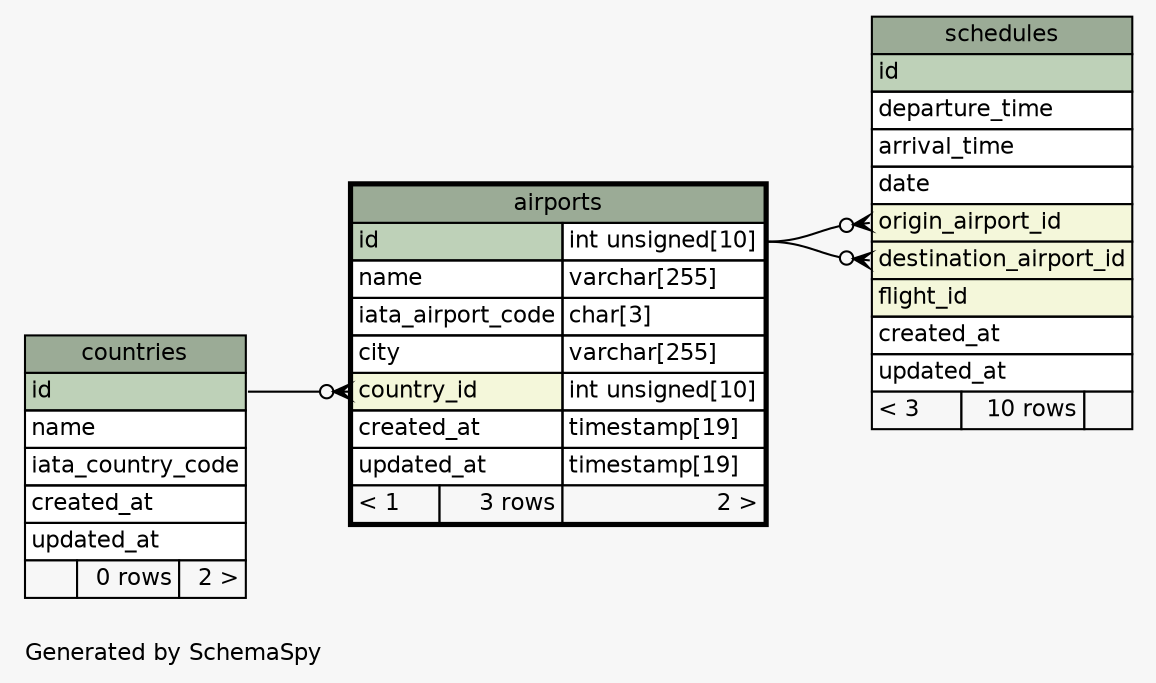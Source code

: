 // dot 2.38.0 on Linux 4.10.0-21-generic
// SchemaSpy rev 590
digraph "oneDegreeRelationshipsDiagram" {
  graph [
    rankdir="RL"
    bgcolor="#f7f7f7"
    label="\nGenerated by SchemaSpy"
    labeljust="l"
    nodesep="0.18"
    ranksep="0.46"
    fontname="Helvetica"
    fontsize="11"
  ];
  node [
    fontname="Helvetica"
    fontsize="11"
    shape="plaintext"
  ];
  edge [
    arrowsize="0.8"
  ];
  "airports":"country_id":w -> "countries":"id":e [arrowhead=none dir=back arrowtail=crowodot];
  "schedules":"destination_airport_id":w -> "airports":"id.type":e [arrowhead=none dir=back arrowtail=crowodot];
  "schedules":"origin_airport_id":w -> "airports":"id.type":e [arrowhead=none dir=back arrowtail=crowodot];
  "airports" [
    label=<
    <TABLE BORDER="2" CELLBORDER="1" CELLSPACING="0" BGCOLOR="#ffffff">
      <TR><TD COLSPAN="3" BGCOLOR="#9bab96" ALIGN="CENTER">airports</TD></TR>
      <TR><TD PORT="id" COLSPAN="2" BGCOLOR="#bed1b8" ALIGN="LEFT">id</TD><TD PORT="id.type" ALIGN="LEFT">int unsigned[10]</TD></TR>
      <TR><TD PORT="name" COLSPAN="2" ALIGN="LEFT">name</TD><TD PORT="name.type" ALIGN="LEFT">varchar[255]</TD></TR>
      <TR><TD PORT="iata_airport_code" COLSPAN="2" ALIGN="LEFT">iata_airport_code</TD><TD PORT="iata_airport_code.type" ALIGN="LEFT">char[3]</TD></TR>
      <TR><TD PORT="city" COLSPAN="2" ALIGN="LEFT">city</TD><TD PORT="city.type" ALIGN="LEFT">varchar[255]</TD></TR>
      <TR><TD PORT="country_id" COLSPAN="2" BGCOLOR="#f4f7da" ALIGN="LEFT">country_id</TD><TD PORT="country_id.type" ALIGN="LEFT">int unsigned[10]</TD></TR>
      <TR><TD PORT="created_at" COLSPAN="2" ALIGN="LEFT">created_at</TD><TD PORT="created_at.type" ALIGN="LEFT">timestamp[19]</TD></TR>
      <TR><TD PORT="updated_at" COLSPAN="2" ALIGN="LEFT">updated_at</TD><TD PORT="updated_at.type" ALIGN="LEFT">timestamp[19]</TD></TR>
      <TR><TD ALIGN="LEFT" BGCOLOR="#f7f7f7">&lt; 1</TD><TD ALIGN="RIGHT" BGCOLOR="#f7f7f7">3 rows</TD><TD ALIGN="RIGHT" BGCOLOR="#f7f7f7">2 &gt;</TD></TR>
    </TABLE>>
    URL="airports.html"
    tooltip="airports"
  ];
  "countries" [
    label=<
    <TABLE BORDER="0" CELLBORDER="1" CELLSPACING="0" BGCOLOR="#ffffff">
      <TR><TD COLSPAN="3" BGCOLOR="#9bab96" ALIGN="CENTER">countries</TD></TR>
      <TR><TD PORT="id" COLSPAN="3" BGCOLOR="#bed1b8" ALIGN="LEFT">id</TD></TR>
      <TR><TD PORT="name" COLSPAN="3" ALIGN="LEFT">name</TD></TR>
      <TR><TD PORT="iata_country_code" COLSPAN="3" ALIGN="LEFT">iata_country_code</TD></TR>
      <TR><TD PORT="created_at" COLSPAN="3" ALIGN="LEFT">created_at</TD></TR>
      <TR><TD PORT="updated_at" COLSPAN="3" ALIGN="LEFT">updated_at</TD></TR>
      <TR><TD ALIGN="LEFT" BGCOLOR="#f7f7f7">  </TD><TD ALIGN="RIGHT" BGCOLOR="#f7f7f7">0 rows</TD><TD ALIGN="RIGHT" BGCOLOR="#f7f7f7">2 &gt;</TD></TR>
    </TABLE>>
    URL="countries.html"
    tooltip="countries"
  ];
  "schedules" [
    label=<
    <TABLE BORDER="0" CELLBORDER="1" CELLSPACING="0" BGCOLOR="#ffffff">
      <TR><TD COLSPAN="3" BGCOLOR="#9bab96" ALIGN="CENTER">schedules</TD></TR>
      <TR><TD PORT="id" COLSPAN="3" BGCOLOR="#bed1b8" ALIGN="LEFT">id</TD></TR>
      <TR><TD PORT="departure_time" COLSPAN="3" ALIGN="LEFT">departure_time</TD></TR>
      <TR><TD PORT="arrival_time" COLSPAN="3" ALIGN="LEFT">arrival_time</TD></TR>
      <TR><TD PORT="date" COLSPAN="3" ALIGN="LEFT">date</TD></TR>
      <TR><TD PORT="origin_airport_id" COLSPAN="3" BGCOLOR="#f4f7da" ALIGN="LEFT">origin_airport_id</TD></TR>
      <TR><TD PORT="destination_airport_id" COLSPAN="3" BGCOLOR="#f4f7da" ALIGN="LEFT">destination_airport_id</TD></TR>
      <TR><TD PORT="flight_id" COLSPAN="3" BGCOLOR="#f4f7da" ALIGN="LEFT">flight_id</TD></TR>
      <TR><TD PORT="created_at" COLSPAN="3" ALIGN="LEFT">created_at</TD></TR>
      <TR><TD PORT="updated_at" COLSPAN="3" ALIGN="LEFT">updated_at</TD></TR>
      <TR><TD ALIGN="LEFT" BGCOLOR="#f7f7f7">&lt; 3</TD><TD ALIGN="RIGHT" BGCOLOR="#f7f7f7">10 rows</TD><TD ALIGN="RIGHT" BGCOLOR="#f7f7f7">  </TD></TR>
    </TABLE>>
    URL="schedules.html"
    tooltip="schedules"
  ];
}
